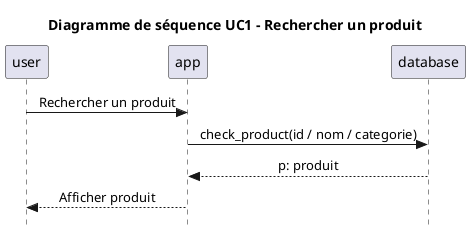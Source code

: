 @startuml
skinparam style strictuml
skinparam defaultfontname Verdana
skinparam sequence {
    MessageAlign center
}

title Diagramme de séquence UC1 - Rechercher un produit   

participant "user" as user
participant "app" as app
participant "database" as db 

user -> app : Rechercher un produit
app -> db : check_product(id / nom / categorie)
db --> app : p: produit
app --> user: Afficher produit

@enduml
